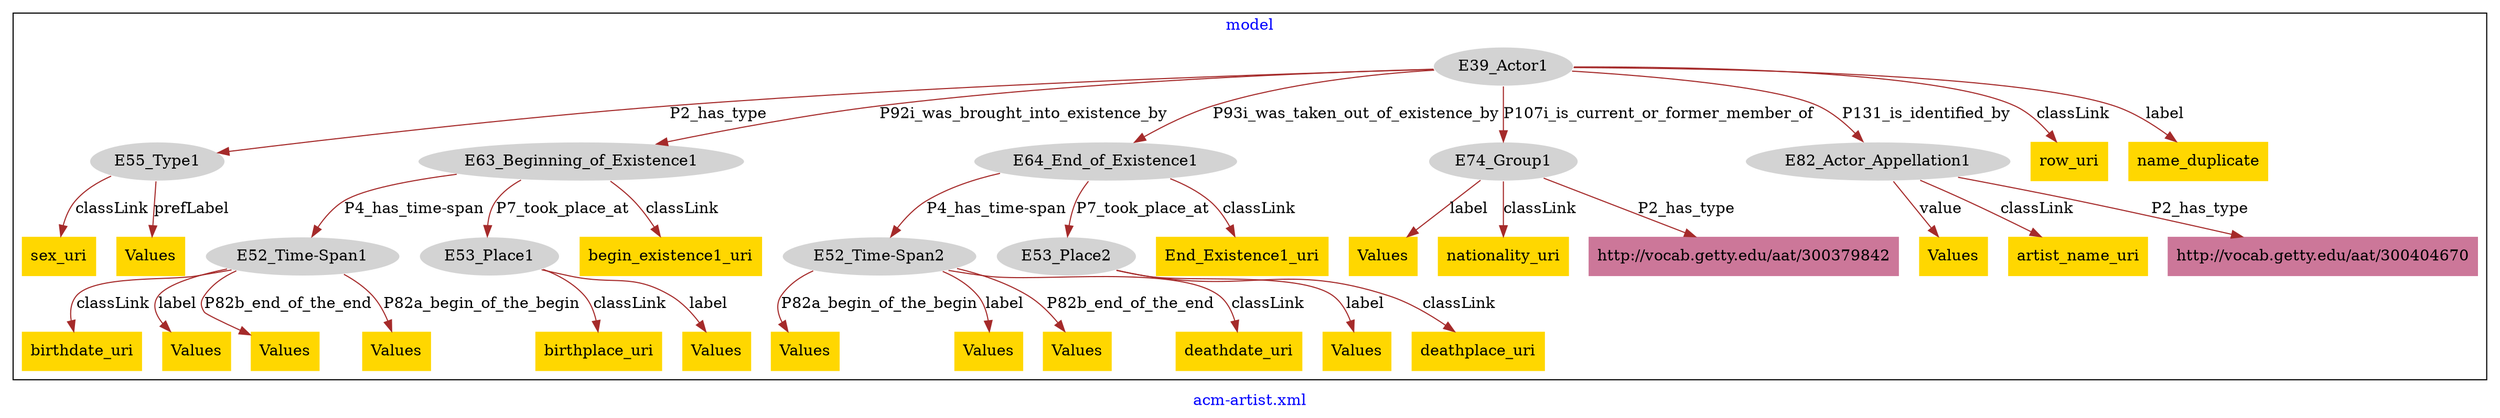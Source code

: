 digraph n0 {
fontcolor="blue"
remincross="true"
label="acm-artist.xml"
subgraph cluster {
label="model"
n2[style="filled",color="white",fillcolor="lightgray",label="E39_Actor1"];
n3[style="filled",color="white",fillcolor="lightgray",label="E55_Type1"];
n4[style="filled",color="white",fillcolor="lightgray",label="E63_Beginning_of_Existence1"];
n5[style="filled",color="white",fillcolor="lightgray",label="E64_End_of_Existence1"];
n6[style="filled",color="white",fillcolor="lightgray",label="E74_Group1"];
n7[style="filled",color="white",fillcolor="lightgray",label="E82_Actor_Appellation1"];
n8[style="filled",color="white",fillcolor="lightgray",label="E52_Time-Span1"];
n9[style="filled",color="white",fillcolor="lightgray",label="E53_Place1"];
n10[style="filled",color="white",fillcolor="lightgray",label="E52_Time-Span2"];
n11[style="filled",color="white",fillcolor="lightgray",label="E53_Place2"];
n12[shape="plaintext",style="filled",fillcolor="gold",label="birthplace_uri"];
n13[shape="plaintext",style="filled",fillcolor="gold",label="Values"];
n14[shape="plaintext",style="filled",fillcolor="gold",label="row_uri"];
n15[shape="plaintext",style="filled",fillcolor="gold",label="Values"];
n16[shape="plaintext",style="filled",fillcolor="gold",label="Values"];
n17[shape="plaintext",style="filled",fillcolor="gold",label="birthdate_uri"];
n18[shape="plaintext",style="filled",fillcolor="gold",label="Values"];
n19[shape="plaintext",style="filled",fillcolor="gold",label="sex_uri"];
n20[shape="plaintext",style="filled",fillcolor="gold",label="name_duplicate"];
n21[shape="plaintext",style="filled",fillcolor="gold",label="Values"];
n22[shape="plaintext",style="filled",fillcolor="gold",label="Values"];
n23[shape="plaintext",style="filled",fillcolor="gold",label="Values"];
n24[shape="plaintext",style="filled",fillcolor="gold",label="Values"];
n25[shape="plaintext",style="filled",fillcolor="gold",label="Values"];
n26[shape="plaintext",style="filled",fillcolor="gold",label="deathplace_uri"];
n27[shape="plaintext",style="filled",fillcolor="gold",label="Values"];
n28[shape="plaintext",style="filled",fillcolor="gold",label="Values"];
n29[shape="plaintext",style="filled",fillcolor="gold",label="deathdate_uri"];
n30[shape="plaintext",style="filled",fillcolor="gold",label="begin_existence1_uri"];
n31[shape="plaintext",style="filled",fillcolor="gold",label="End_Existence1_uri"];
n32[shape="plaintext",style="filled",fillcolor="gold",label="nationality_uri"];
n33[shape="plaintext",style="filled",fillcolor="gold",label="artist_name_uri"];
n34[shape="plaintext",style="filled",fillcolor="#CC7799",label="http://vocab.getty.edu/aat/300379842"];
n35[shape="plaintext",style="filled",fillcolor="#CC7799",label="http://vocab.getty.edu/aat/300404670"];
}
n2 -> n3[color="brown",fontcolor="black",label="P2_has_type"]
n2 -> n4[color="brown",fontcolor="black",label="P92i_was_brought_into_existence_by"]
n2 -> n5[color="brown",fontcolor="black",label="P93i_was_taken_out_of_existence_by"]
n2 -> n6[color="brown",fontcolor="black",label="P107i_is_current_or_former_member_of"]
n2 -> n7[color="brown",fontcolor="black",label="P131_is_identified_by"]
n4 -> n8[color="brown",fontcolor="black",label="P4_has_time-span"]
n4 -> n9[color="brown",fontcolor="black",label="P7_took_place_at"]
n5 -> n10[color="brown",fontcolor="black",label="P4_has_time-span"]
n5 -> n11[color="brown",fontcolor="black",label="P7_took_place_at"]
n9 -> n12[color="brown",fontcolor="black",label="classLink"]
n10 -> n13[color="brown",fontcolor="black",label="P82a_begin_of_the_begin"]
n2 -> n14[color="brown",fontcolor="black",label="classLink"]
n7 -> n15[color="brown",fontcolor="black",label="value"]
n10 -> n16[color="brown",fontcolor="black",label="label"]
n8 -> n17[color="brown",fontcolor="black",label="classLink"]
n8 -> n18[color="brown",fontcolor="black",label="label"]
n3 -> n19[color="brown",fontcolor="black",label="classLink"]
n2 -> n20[color="brown",fontcolor="black",label="label"]
n3 -> n21[color="brown",fontcolor="black",label="prefLabel"]
n6 -> n22[color="brown",fontcolor="black",label="label"]
n10 -> n23[color="brown",fontcolor="black",label="P82b_end_of_the_end"]
n11 -> n24[color="brown",fontcolor="black",label="label"]
n8 -> n25[color="brown",fontcolor="black",label="P82b_end_of_the_end"]
n11 -> n26[color="brown",fontcolor="black",label="classLink"]
n8 -> n27[color="brown",fontcolor="black",label="P82a_begin_of_the_begin"]
n9 -> n28[color="brown",fontcolor="black",label="label"]
n10 -> n29[color="brown",fontcolor="black",label="classLink"]
n4 -> n30[color="brown",fontcolor="black",label="classLink"]
n5 -> n31[color="brown",fontcolor="black",label="classLink"]
n6 -> n32[color="brown",fontcolor="black",label="classLink"]
n7 -> n33[color="brown",fontcolor="black",label="classLink"]
n6 -> n34[color="brown",fontcolor="black",label="P2_has_type"]
n7 -> n35[color="brown",fontcolor="black",label="P2_has_type"]
}
